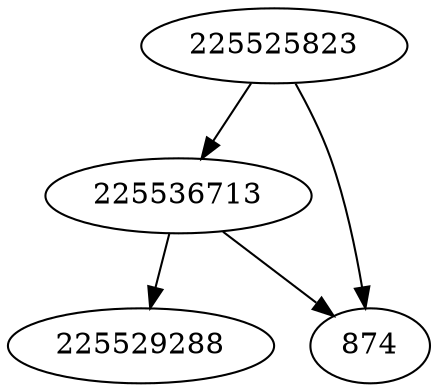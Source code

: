 strict digraph  {
225529288;
225536713;
874;
225525823;
225536713 -> 874;
225536713 -> 225529288;
225525823 -> 874;
225525823 -> 225536713;
}
